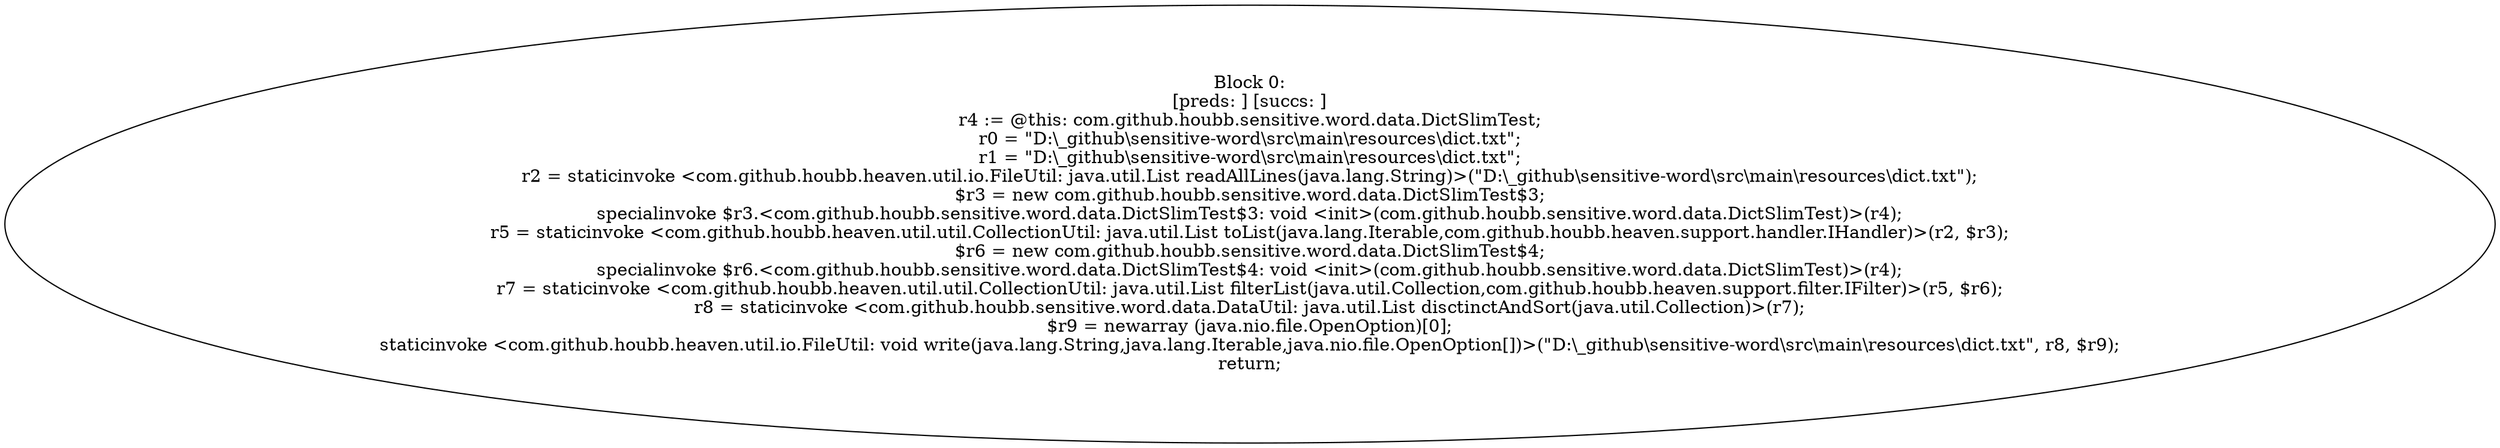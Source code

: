 digraph "unitGraph" {
    "Block 0:
[preds: ] [succs: ]
r4 := @this: com.github.houbb.sensitive.word.data.DictSlimTest;
r0 = \"D:\\_github\\sensitive-word\\src\\main\\resources\\dict.txt\";
r1 = \"D:\\_github\\sensitive-word\\src\\main\\resources\\dict.txt\";
r2 = staticinvoke <com.github.houbb.heaven.util.io.FileUtil: java.util.List readAllLines(java.lang.String)>(\"D:\\_github\\sensitive-word\\src\\main\\resources\\dict.txt\");
$r3 = new com.github.houbb.sensitive.word.data.DictSlimTest$3;
specialinvoke $r3.<com.github.houbb.sensitive.word.data.DictSlimTest$3: void <init>(com.github.houbb.sensitive.word.data.DictSlimTest)>(r4);
r5 = staticinvoke <com.github.houbb.heaven.util.util.CollectionUtil: java.util.List toList(java.lang.Iterable,com.github.houbb.heaven.support.handler.IHandler)>(r2, $r3);
$r6 = new com.github.houbb.sensitive.word.data.DictSlimTest$4;
specialinvoke $r6.<com.github.houbb.sensitive.word.data.DictSlimTest$4: void <init>(com.github.houbb.sensitive.word.data.DictSlimTest)>(r4);
r7 = staticinvoke <com.github.houbb.heaven.util.util.CollectionUtil: java.util.List filterList(java.util.Collection,com.github.houbb.heaven.support.filter.IFilter)>(r5, $r6);
r8 = staticinvoke <com.github.houbb.sensitive.word.data.DataUtil: java.util.List disctinctAndSort(java.util.Collection)>(r7);
$r9 = newarray (java.nio.file.OpenOption)[0];
staticinvoke <com.github.houbb.heaven.util.io.FileUtil: void write(java.lang.String,java.lang.Iterable,java.nio.file.OpenOption[])>(\"D:\\_github\\sensitive-word\\src\\main\\resources\\dict.txt\", r8, $r9);
return;
"
}
